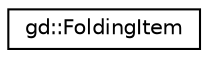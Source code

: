 digraph "Graphical Class Hierarchy"
{
  edge [fontname="Helvetica",fontsize="10",labelfontname="Helvetica",labelfontsize="10"];
  node [fontname="Helvetica",fontsize="10",shape=record];
  rankdir="LR";
  Node1 [label="gd::FoldingItem",height=0.2,width=0.4,color="black", fillcolor="white", style="filled",URL="$classgd_1_1_folding_item.html",tooltip="Used to indicate to EventsEditorItemsAreas that a fold/unfold button is displayed somewhere..."];
}
